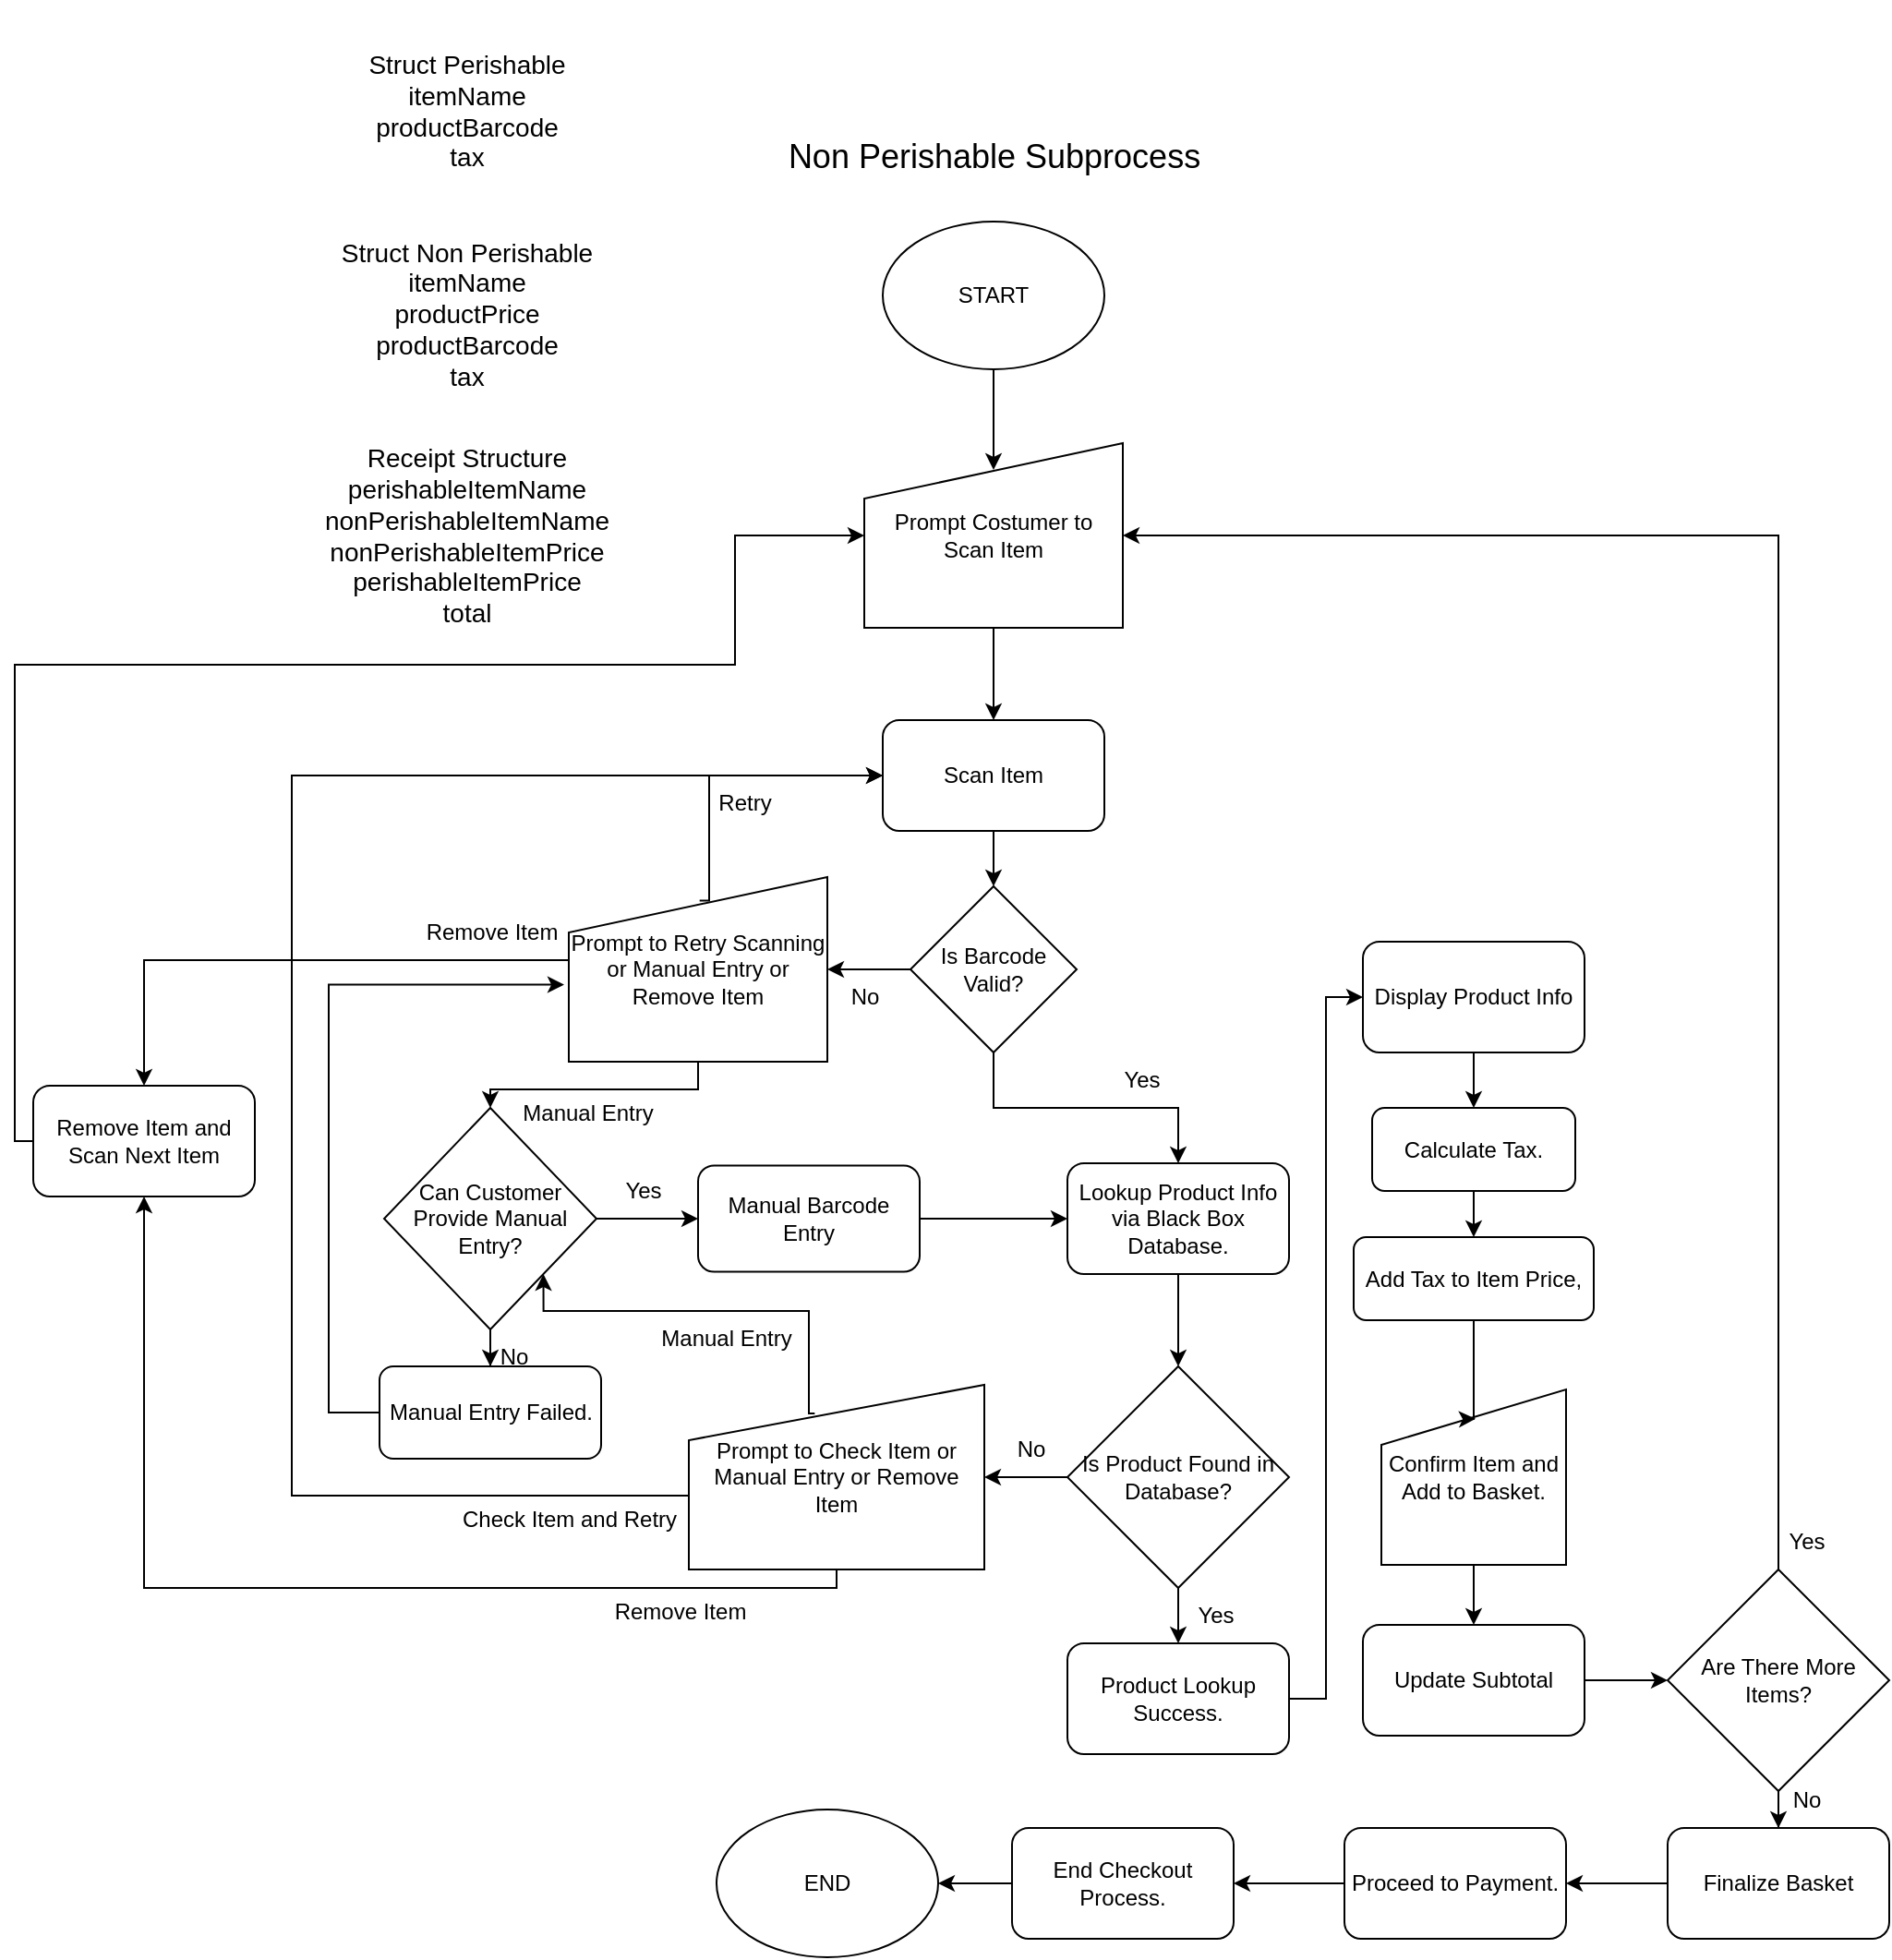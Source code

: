 <mxfile version="22.1.0" type="device">
  <diagram name="Page-1" id="xe2dITIoJmqR0y6jcv9a">
    <mxGraphModel dx="2524" dy="768" grid="1" gridSize="10" guides="1" tooltips="1" connect="1" arrows="1" fold="1" page="1" pageScale="1" pageWidth="850" pageHeight="1100" math="0" shadow="0">
      <root>
        <mxCell id="0" />
        <mxCell id="1" parent="0" />
        <mxCell id="Jx5n-4hsCiuhTFaqkO28-55" value="" style="group" parent="1" vertex="1" connectable="0">
          <mxGeometry x="70" y="75" width="665" height="995" as="geometry" />
        </mxCell>
        <mxCell id="Jx5n-4hsCiuhTFaqkO28-53" value="" style="group" parent="Jx5n-4hsCiuhTFaqkO28-55" vertex="1" connectable="0">
          <mxGeometry x="-210" y="-65" width="210" height="355" as="geometry" />
        </mxCell>
        <mxCell id="Jx5n-4hsCiuhTFaqkO28-49" value="&lt;font style=&quot;font-size: 14px;&quot;&gt;Struct Perishable &lt;br&gt;itemName&lt;br&gt;productBarcode&lt;br&gt;tax&lt;/font&gt;" style="text;html=1;strokeColor=none;fillColor=none;align=center;verticalAlign=middle;whiteSpace=wrap;rounded=0;" parent="Jx5n-4hsCiuhTFaqkO28-53" vertex="1">
          <mxGeometry x="40" width="130" height="120" as="geometry" />
        </mxCell>
        <mxCell id="Jx5n-4hsCiuhTFaqkO28-50" value="&lt;font style=&quot;font-size: 14px;&quot;&gt;Struct Non Perishable&lt;br&gt;itemName&lt;br style=&quot;border-color: var(--border-color);&quot;&gt;productPrice&lt;br&gt;productBarcode&lt;br&gt;tax&lt;br&gt;&lt;/font&gt;" style="text;html=1;strokeColor=none;fillColor=none;align=center;verticalAlign=middle;whiteSpace=wrap;rounded=0;" parent="Jx5n-4hsCiuhTFaqkO28-53" vertex="1">
          <mxGeometry x="35" y="120" width="140" height="100" as="geometry" />
        </mxCell>
        <mxCell id="Jx5n-4hsCiuhTFaqkO28-52" value="&lt;font style=&quot;font-size: 14px;&quot;&gt;Receipt Structure&lt;br&gt;perishableItemName&lt;br&gt;nonPerishableItemName&lt;br&gt;nonPerishableItemPrice&lt;br&gt;perishableItemPrice&lt;br&gt;total&lt;/font&gt;" style="text;html=1;strokeColor=none;fillColor=none;align=center;verticalAlign=middle;whiteSpace=wrap;rounded=0;" parent="Jx5n-4hsCiuhTFaqkO28-53" vertex="1">
          <mxGeometry y="225" width="210" height="130" as="geometry" />
        </mxCell>
        <mxCell id="p7JoVKrDlgdIuOftzYYz-1" value="START" style="ellipse;whiteSpace=wrap;html=1;container=0;" parent="Jx5n-4hsCiuhTFaqkO28-55" vertex="1">
          <mxGeometry x="120" y="55" width="120" height="80" as="geometry" />
        </mxCell>
        <mxCell id="Jx5n-4hsCiuhTFaqkO28-1" value="Prompt Costumer to Scan Item" style="shape=manualInput;whiteSpace=wrap;html=1;container=0;" parent="Jx5n-4hsCiuhTFaqkO28-55" vertex="1">
          <mxGeometry x="110" y="175" width="140" height="100" as="geometry" />
        </mxCell>
        <mxCell id="Jx5n-4hsCiuhTFaqkO28-2" value="Scan Item" style="rounded=1;whiteSpace=wrap;html=1;container=0;" parent="Jx5n-4hsCiuhTFaqkO28-55" vertex="1">
          <mxGeometry x="120" y="325" width="120" height="60" as="geometry" />
        </mxCell>
        <mxCell id="Jx5n-4hsCiuhTFaqkO28-4" style="edgeStyle=orthogonalEdgeStyle;rounded=0;orthogonalLoop=1;jettySize=auto;html=1;entryX=0.5;entryY=0;entryDx=0;entryDy=0;" parent="Jx5n-4hsCiuhTFaqkO28-55" source="Jx5n-4hsCiuhTFaqkO28-1" target="Jx5n-4hsCiuhTFaqkO28-2" edge="1">
          <mxGeometry relative="1" as="geometry" />
        </mxCell>
        <mxCell id="Jx5n-4hsCiuhTFaqkO28-3" style="edgeStyle=orthogonalEdgeStyle;rounded=0;orthogonalLoop=1;jettySize=auto;html=1;entryX=0.5;entryY=0.145;entryDx=0;entryDy=0;entryPerimeter=0;" parent="Jx5n-4hsCiuhTFaqkO28-55" source="p7JoVKrDlgdIuOftzYYz-1" target="Jx5n-4hsCiuhTFaqkO28-1" edge="1">
          <mxGeometry relative="1" as="geometry" />
        </mxCell>
        <mxCell id="Jx5n-4hsCiuhTFaqkO28-5" value="Is Barcode Valid?" style="rhombus;whiteSpace=wrap;html=1;container=0;" parent="Jx5n-4hsCiuhTFaqkO28-55" vertex="1">
          <mxGeometry x="135" y="415" width="90" height="90" as="geometry" />
        </mxCell>
        <mxCell id="Jx5n-4hsCiuhTFaqkO28-6" style="edgeStyle=orthogonalEdgeStyle;rounded=0;orthogonalLoop=1;jettySize=auto;html=1;entryX=0.5;entryY=0;entryDx=0;entryDy=0;" parent="Jx5n-4hsCiuhTFaqkO28-55" source="Jx5n-4hsCiuhTFaqkO28-2" target="Jx5n-4hsCiuhTFaqkO28-5" edge="1">
          <mxGeometry relative="1" as="geometry" />
        </mxCell>
        <mxCell id="Jx5n-4hsCiuhTFaqkO28-72" style="edgeStyle=orthogonalEdgeStyle;rounded=0;orthogonalLoop=1;jettySize=auto;html=1;entryX=0;entryY=0.5;entryDx=0;entryDy=0;exitX=0.506;exitY=0.127;exitDx=0;exitDy=0;exitPerimeter=0;" parent="Jx5n-4hsCiuhTFaqkO28-55" source="Jx5n-4hsCiuhTFaqkO28-7" target="Jx5n-4hsCiuhTFaqkO28-2" edge="1">
          <mxGeometry relative="1" as="geometry">
            <Array as="points">
              <mxPoint x="26" y="355" />
            </Array>
          </mxGeometry>
        </mxCell>
        <mxCell id="Jx5n-4hsCiuhTFaqkO28-7" value="Prompt to Retry Scanning or Manual Entry or Remove Item" style="shape=manualInput;whiteSpace=wrap;html=1;container=0;" parent="Jx5n-4hsCiuhTFaqkO28-55" vertex="1">
          <mxGeometry x="-50" y="410" width="140" height="100" as="geometry" />
        </mxCell>
        <mxCell id="Jx5n-4hsCiuhTFaqkO28-71" style="edgeStyle=orthogonalEdgeStyle;rounded=0;orthogonalLoop=1;jettySize=auto;html=1;entryX=1;entryY=0.5;entryDx=0;entryDy=0;" parent="Jx5n-4hsCiuhTFaqkO28-55" source="Jx5n-4hsCiuhTFaqkO28-5" target="Jx5n-4hsCiuhTFaqkO28-7" edge="1">
          <mxGeometry relative="1" as="geometry" />
        </mxCell>
        <mxCell id="Jx5n-4hsCiuhTFaqkO28-9" value="No" style="text;html=1;align=center;verticalAlign=middle;resizable=0;points=[];autosize=1;strokeColor=none;fillColor=none;container=0;" parent="Jx5n-4hsCiuhTFaqkO28-55" vertex="1">
          <mxGeometry x="90" y="460" width="40" height="30" as="geometry" />
        </mxCell>
        <mxCell id="Jx5n-4hsCiuhTFaqkO28-15" value="Lookup Product Info via Black Box Database." style="rounded=1;whiteSpace=wrap;html=1;container=0;" parent="Jx5n-4hsCiuhTFaqkO28-55" vertex="1">
          <mxGeometry x="220" y="565" width="120" height="60" as="geometry" />
        </mxCell>
        <mxCell id="Jx5n-4hsCiuhTFaqkO28-16" style="edgeStyle=orthogonalEdgeStyle;rounded=0;orthogonalLoop=1;jettySize=auto;html=1;entryX=0.5;entryY=0;entryDx=0;entryDy=0;" parent="Jx5n-4hsCiuhTFaqkO28-55" source="Jx5n-4hsCiuhTFaqkO28-5" target="Jx5n-4hsCiuhTFaqkO28-15" edge="1">
          <mxGeometry relative="1" as="geometry" />
        </mxCell>
        <mxCell id="Jx5n-4hsCiuhTFaqkO28-17" value="Is Product Found in Database?" style="rhombus;whiteSpace=wrap;html=1;container=0;" parent="Jx5n-4hsCiuhTFaqkO28-55" vertex="1">
          <mxGeometry x="220" y="675" width="120" height="120" as="geometry" />
        </mxCell>
        <mxCell id="Jx5n-4hsCiuhTFaqkO28-18" style="edgeStyle=orthogonalEdgeStyle;rounded=0;orthogonalLoop=1;jettySize=auto;html=1;entryX=0.5;entryY=0;entryDx=0;entryDy=0;" parent="Jx5n-4hsCiuhTFaqkO28-55" source="Jx5n-4hsCiuhTFaqkO28-15" target="Jx5n-4hsCiuhTFaqkO28-17" edge="1">
          <mxGeometry relative="1" as="geometry" />
        </mxCell>
        <mxCell id="Jx5n-4hsCiuhTFaqkO28-21" value="No" style="text;html=1;align=center;verticalAlign=middle;resizable=0;points=[];autosize=1;strokeColor=none;fillColor=none;container=0;" parent="Jx5n-4hsCiuhTFaqkO28-55" vertex="1">
          <mxGeometry x="180" y="705" width="40" height="30" as="geometry" />
        </mxCell>
        <mxCell id="Jx5n-4hsCiuhTFaqkO28-22" value="Yes" style="text;html=1;align=center;verticalAlign=middle;resizable=0;points=[];autosize=1;strokeColor=none;fillColor=none;container=0;" parent="Jx5n-4hsCiuhTFaqkO28-55" vertex="1">
          <mxGeometry x="240" y="505" width="40" height="30" as="geometry" />
        </mxCell>
        <mxCell id="Jx5n-4hsCiuhTFaqkO28-23" value="Product Lookup Success." style="rounded=1;whiteSpace=wrap;html=1;container=0;" parent="Jx5n-4hsCiuhTFaqkO28-55" vertex="1">
          <mxGeometry x="220" y="825" width="120" height="60" as="geometry" />
        </mxCell>
        <mxCell id="Jx5n-4hsCiuhTFaqkO28-24" style="edgeStyle=orthogonalEdgeStyle;rounded=0;orthogonalLoop=1;jettySize=auto;html=1;entryX=0.5;entryY=0;entryDx=0;entryDy=0;" parent="Jx5n-4hsCiuhTFaqkO28-55" source="Jx5n-4hsCiuhTFaqkO28-17" target="Jx5n-4hsCiuhTFaqkO28-23" edge="1">
          <mxGeometry relative="1" as="geometry" />
        </mxCell>
        <mxCell id="Jx5n-4hsCiuhTFaqkO28-25" value="Yes" style="text;html=1;align=center;verticalAlign=middle;resizable=0;points=[];autosize=1;strokeColor=none;fillColor=none;container=0;" parent="Jx5n-4hsCiuhTFaqkO28-55" vertex="1">
          <mxGeometry x="280" y="795" width="40" height="30" as="geometry" />
        </mxCell>
        <mxCell id="Jx5n-4hsCiuhTFaqkO28-26" value="Confirm Item and Add to Basket." style="shape=manualInput;whiteSpace=wrap;html=1;container=0;" parent="Jx5n-4hsCiuhTFaqkO28-55" vertex="1">
          <mxGeometry x="390" y="687.5" width="100" height="95" as="geometry" />
        </mxCell>
        <mxCell id="Jx5n-4hsCiuhTFaqkO28-29" value="Update Subtotal" style="rounded=1;whiteSpace=wrap;html=1;container=0;" parent="Jx5n-4hsCiuhTFaqkO28-55" vertex="1">
          <mxGeometry x="380" y="815" width="120" height="60" as="geometry" />
        </mxCell>
        <mxCell id="Jx5n-4hsCiuhTFaqkO28-30" style="edgeStyle=orthogonalEdgeStyle;rounded=0;orthogonalLoop=1;jettySize=auto;html=1;entryX=0.5;entryY=0;entryDx=0;entryDy=0;" parent="Jx5n-4hsCiuhTFaqkO28-55" source="Jx5n-4hsCiuhTFaqkO28-26" target="Jx5n-4hsCiuhTFaqkO28-29" edge="1">
          <mxGeometry relative="1" as="geometry" />
        </mxCell>
        <mxCell id="Jx5n-4hsCiuhTFaqkO28-34" value="Finalize Basket" style="rounded=1;whiteSpace=wrap;html=1;container=0;" parent="Jx5n-4hsCiuhTFaqkO28-55" vertex="1">
          <mxGeometry x="545" y="925" width="120" height="60" as="geometry" />
        </mxCell>
        <mxCell id="Jx5n-4hsCiuhTFaqkO28-35" value="Proceed to Payment." style="rounded=1;whiteSpace=wrap;html=1;container=0;" parent="Jx5n-4hsCiuhTFaqkO28-55" vertex="1">
          <mxGeometry x="370" y="925" width="120" height="60" as="geometry" />
        </mxCell>
        <mxCell id="Jx5n-4hsCiuhTFaqkO28-38" style="edgeStyle=orthogonalEdgeStyle;rounded=0;orthogonalLoop=1;jettySize=auto;html=1;entryX=1;entryY=0.5;entryDx=0;entryDy=0;" parent="Jx5n-4hsCiuhTFaqkO28-55" source="Jx5n-4hsCiuhTFaqkO28-34" target="Jx5n-4hsCiuhTFaqkO28-35" edge="1">
          <mxGeometry relative="1" as="geometry" />
        </mxCell>
        <mxCell id="Jx5n-4hsCiuhTFaqkO28-36" value="End Checkout Process." style="rounded=1;whiteSpace=wrap;html=1;container=0;" parent="Jx5n-4hsCiuhTFaqkO28-55" vertex="1">
          <mxGeometry x="190" y="925" width="120" height="60" as="geometry" />
        </mxCell>
        <mxCell id="Jx5n-4hsCiuhTFaqkO28-39" style="edgeStyle=orthogonalEdgeStyle;rounded=0;orthogonalLoop=1;jettySize=auto;html=1;entryX=1;entryY=0.5;entryDx=0;entryDy=0;" parent="Jx5n-4hsCiuhTFaqkO28-55" source="Jx5n-4hsCiuhTFaqkO28-35" target="Jx5n-4hsCiuhTFaqkO28-36" edge="1">
          <mxGeometry relative="1" as="geometry" />
        </mxCell>
        <mxCell id="Jx5n-4hsCiuhTFaqkO28-40" value="Yes" style="text;html=1;align=center;verticalAlign=middle;resizable=0;points=[];autosize=1;strokeColor=none;fillColor=none;container=0;" parent="Jx5n-4hsCiuhTFaqkO28-55" vertex="1">
          <mxGeometry x="600" y="755" width="40" height="30" as="geometry" />
        </mxCell>
        <mxCell id="Jx5n-4hsCiuhTFaqkO28-43" style="edgeStyle=orthogonalEdgeStyle;rounded=0;orthogonalLoop=1;jettySize=auto;html=1;entryX=0.5;entryY=0;entryDx=0;entryDy=0;" parent="Jx5n-4hsCiuhTFaqkO28-55" source="Jx5n-4hsCiuhTFaqkO28-41" target="Jx5n-4hsCiuhTFaqkO28-34" edge="1">
          <mxGeometry relative="1" as="geometry" />
        </mxCell>
        <mxCell id="Jx5n-4hsCiuhTFaqkO28-44" style="edgeStyle=orthogonalEdgeStyle;rounded=0;orthogonalLoop=1;jettySize=auto;html=1;entryX=1;entryY=0.5;entryDx=0;entryDy=0;" parent="Jx5n-4hsCiuhTFaqkO28-55" source="Jx5n-4hsCiuhTFaqkO28-41" target="Jx5n-4hsCiuhTFaqkO28-1" edge="1">
          <mxGeometry relative="1" as="geometry">
            <Array as="points">
              <mxPoint x="605" y="225" />
            </Array>
          </mxGeometry>
        </mxCell>
        <mxCell id="Jx5n-4hsCiuhTFaqkO28-41" value="Are There More Items?" style="rhombus;whiteSpace=wrap;html=1;container=0;" parent="Jx5n-4hsCiuhTFaqkO28-55" vertex="1">
          <mxGeometry x="545" y="785" width="120" height="120" as="geometry" />
        </mxCell>
        <mxCell id="Jx5n-4hsCiuhTFaqkO28-42" style="edgeStyle=orthogonalEdgeStyle;rounded=0;orthogonalLoop=1;jettySize=auto;html=1;entryX=0;entryY=0.5;entryDx=0;entryDy=0;" parent="Jx5n-4hsCiuhTFaqkO28-55" source="Jx5n-4hsCiuhTFaqkO28-29" target="Jx5n-4hsCiuhTFaqkO28-41" edge="1">
          <mxGeometry relative="1" as="geometry" />
        </mxCell>
        <mxCell id="Jx5n-4hsCiuhTFaqkO28-45" value="No" style="text;html=1;align=center;verticalAlign=middle;resizable=0;points=[];autosize=1;strokeColor=none;fillColor=none;container=0;" parent="Jx5n-4hsCiuhTFaqkO28-55" vertex="1">
          <mxGeometry x="600" y="895" width="40" height="30" as="geometry" />
        </mxCell>
        <mxCell id="Jx5n-4hsCiuhTFaqkO28-46" value="END" style="ellipse;whiteSpace=wrap;html=1;container=0;" parent="Jx5n-4hsCiuhTFaqkO28-55" vertex="1">
          <mxGeometry x="30" y="915" width="120" height="80" as="geometry" />
        </mxCell>
        <mxCell id="Jx5n-4hsCiuhTFaqkO28-47" style="edgeStyle=orthogonalEdgeStyle;rounded=0;orthogonalLoop=1;jettySize=auto;html=1;entryX=1;entryY=0.5;entryDx=0;entryDy=0;" parent="Jx5n-4hsCiuhTFaqkO28-55" source="Jx5n-4hsCiuhTFaqkO28-36" target="Jx5n-4hsCiuhTFaqkO28-46" edge="1">
          <mxGeometry relative="1" as="geometry" />
        </mxCell>
        <mxCell id="Jx5n-4hsCiuhTFaqkO28-54" value="&lt;font style=&quot;font-size: 18px;&quot;&gt;Non Perishable Subprocess&lt;/font&gt;" style="text;html=1;align=center;verticalAlign=middle;resizable=0;points=[];autosize=1;strokeColor=none;fillColor=none;container=0;" parent="Jx5n-4hsCiuhTFaqkO28-55" vertex="1">
          <mxGeometry x="55" width="250" height="40" as="geometry" />
        </mxCell>
        <mxCell id="Jx5n-4hsCiuhTFaqkO28-56" value="Display Product Info" style="rounded=1;whiteSpace=wrap;html=1;container=0;" parent="Jx5n-4hsCiuhTFaqkO28-55" vertex="1">
          <mxGeometry x="380" y="445" width="120" height="60" as="geometry" />
        </mxCell>
        <mxCell id="Jx5n-4hsCiuhTFaqkO28-57" style="edgeStyle=orthogonalEdgeStyle;rounded=0;orthogonalLoop=1;jettySize=auto;html=1;entryX=0;entryY=0.5;entryDx=0;entryDy=0;" parent="Jx5n-4hsCiuhTFaqkO28-55" source="Jx5n-4hsCiuhTFaqkO28-23" target="Jx5n-4hsCiuhTFaqkO28-56" edge="1">
          <mxGeometry relative="1" as="geometry" />
        </mxCell>
        <mxCell id="Jx5n-4hsCiuhTFaqkO28-59" value="Calculate Tax." style="rounded=1;whiteSpace=wrap;html=1;container=0;" parent="Jx5n-4hsCiuhTFaqkO28-55" vertex="1">
          <mxGeometry x="385" y="535" width="110" height="45" as="geometry" />
        </mxCell>
        <mxCell id="Jx5n-4hsCiuhTFaqkO28-63" style="edgeStyle=orthogonalEdgeStyle;rounded=0;orthogonalLoop=1;jettySize=auto;html=1;entryX=0.5;entryY=0;entryDx=0;entryDy=0;" parent="Jx5n-4hsCiuhTFaqkO28-55" source="Jx5n-4hsCiuhTFaqkO28-56" target="Jx5n-4hsCiuhTFaqkO28-59" edge="1">
          <mxGeometry relative="1" as="geometry" />
        </mxCell>
        <mxCell id="Jx5n-4hsCiuhTFaqkO28-64" value="Add Tax to Item Price," style="rounded=1;whiteSpace=wrap;html=1;container=0;" parent="Jx5n-4hsCiuhTFaqkO28-55" vertex="1">
          <mxGeometry x="375" y="605" width="130" height="45" as="geometry" />
        </mxCell>
        <mxCell id="Jx5n-4hsCiuhTFaqkO28-65" style="edgeStyle=orthogonalEdgeStyle;rounded=0;orthogonalLoop=1;jettySize=auto;html=1;entryX=0.5;entryY=0;entryDx=0;entryDy=0;" parent="Jx5n-4hsCiuhTFaqkO28-55" source="Jx5n-4hsCiuhTFaqkO28-59" target="Jx5n-4hsCiuhTFaqkO28-64" edge="1">
          <mxGeometry relative="1" as="geometry" />
        </mxCell>
        <mxCell id="Jx5n-4hsCiuhTFaqkO28-66" style="edgeStyle=orthogonalEdgeStyle;rounded=0;orthogonalLoop=1;jettySize=auto;html=1;entryX=0.51;entryY=0.167;entryDx=0;entryDy=0;entryPerimeter=0;" parent="Jx5n-4hsCiuhTFaqkO28-55" source="Jx5n-4hsCiuhTFaqkO28-64" target="Jx5n-4hsCiuhTFaqkO28-26" edge="1">
          <mxGeometry relative="1" as="geometry">
            <Array as="points">
              <mxPoint x="440" y="703" />
            </Array>
          </mxGeometry>
        </mxCell>
        <mxCell id="Jx5n-4hsCiuhTFaqkO28-93" style="edgeStyle=orthogonalEdgeStyle;rounded=0;orthogonalLoop=1;jettySize=auto;html=1;entryX=0;entryY=0.5;entryDx=0;entryDy=0;" parent="Jx5n-4hsCiuhTFaqkO28-55" source="Jx5n-4hsCiuhTFaqkO28-67" target="Jx5n-4hsCiuhTFaqkO28-2" edge="1">
          <mxGeometry relative="1" as="geometry">
            <Array as="points">
              <mxPoint x="-200" y="745" />
              <mxPoint x="-200" y="355" />
            </Array>
          </mxGeometry>
        </mxCell>
        <mxCell id="Jx5n-4hsCiuhTFaqkO28-67" value="Prompt to Check Item or Manual Entry or Remove Item" style="shape=manualInput;whiteSpace=wrap;html=1;container=0;" parent="Jx5n-4hsCiuhTFaqkO28-55" vertex="1">
          <mxGeometry x="15" y="685" width="160" height="100" as="geometry" />
        </mxCell>
        <mxCell id="Jx5n-4hsCiuhTFaqkO28-68" style="edgeStyle=orthogonalEdgeStyle;rounded=0;orthogonalLoop=1;jettySize=auto;html=1;entryX=1;entryY=0.5;entryDx=0;entryDy=0;" parent="Jx5n-4hsCiuhTFaqkO28-55" source="Jx5n-4hsCiuhTFaqkO28-17" target="Jx5n-4hsCiuhTFaqkO28-67" edge="1">
          <mxGeometry relative="1" as="geometry" />
        </mxCell>
        <mxCell id="Jx5n-4hsCiuhTFaqkO28-73" value="Retry" style="text;html=1;align=center;verticalAlign=middle;resizable=0;points=[];autosize=1;strokeColor=none;fillColor=none;container=0;" parent="Jx5n-4hsCiuhTFaqkO28-55" vertex="1">
          <mxGeometry x="20" y="355" width="50" height="30" as="geometry" />
        </mxCell>
        <mxCell id="Jx5n-4hsCiuhTFaqkO28-80" style="edgeStyle=orthogonalEdgeStyle;rounded=0;orthogonalLoop=1;jettySize=auto;html=1;" parent="Jx5n-4hsCiuhTFaqkO28-55" source="Jx5n-4hsCiuhTFaqkO28-78" edge="1">
          <mxGeometry relative="1" as="geometry">
            <mxPoint x="220" y="595" as="targetPoint" />
          </mxGeometry>
        </mxCell>
        <mxCell id="Jx5n-4hsCiuhTFaqkO28-78" value="Manual Barcode Entry" style="rounded=1;whiteSpace=wrap;html=1;container=0;" parent="Jx5n-4hsCiuhTFaqkO28-55" vertex="1">
          <mxGeometry x="20" y="566.25" width="120" height="57.5" as="geometry" />
        </mxCell>
        <mxCell id="Jx5n-4hsCiuhTFaqkO28-91" value="Manual Entry" style="text;html=1;align=center;verticalAlign=middle;resizable=0;points=[];autosize=1;strokeColor=none;fillColor=none;container=0;" parent="Jx5n-4hsCiuhTFaqkO28-55" vertex="1">
          <mxGeometry x="-10" y="645" width="90" height="30" as="geometry" />
        </mxCell>
        <mxCell id="Jx5n-4hsCiuhTFaqkO28-79" style="edgeStyle=orthogonalEdgeStyle;rounded=0;orthogonalLoop=1;jettySize=auto;html=1;entryX=0;entryY=0.5;entryDx=0;entryDy=0;" parent="1" source="Jx5n-4hsCiuhTFaqkO28-76" target="Jx5n-4hsCiuhTFaqkO28-78" edge="1">
          <mxGeometry relative="1" as="geometry" />
        </mxCell>
        <mxCell id="Jx5n-4hsCiuhTFaqkO28-83" style="edgeStyle=orthogonalEdgeStyle;rounded=0;orthogonalLoop=1;jettySize=auto;html=1;entryX=0.5;entryY=0;entryDx=0;entryDy=0;" parent="1" source="Jx5n-4hsCiuhTFaqkO28-76" target="Jx5n-4hsCiuhTFaqkO28-82" edge="1">
          <mxGeometry relative="1" as="geometry" />
        </mxCell>
        <mxCell id="Jx5n-4hsCiuhTFaqkO28-76" value="Can Customer Provide Manual Entry?" style="rhombus;whiteSpace=wrap;html=1;container=0;" parent="1" vertex="1">
          <mxGeometry x="-80" y="610" width="115" height="120" as="geometry" />
        </mxCell>
        <mxCell id="Jx5n-4hsCiuhTFaqkO28-77" style="edgeStyle=orthogonalEdgeStyle;rounded=0;orthogonalLoop=1;jettySize=auto;html=1;exitX=0.5;exitY=1;exitDx=0;exitDy=0;entryX=0.5;entryY=0;entryDx=0;entryDy=0;" parent="1" source="Jx5n-4hsCiuhTFaqkO28-7" target="Jx5n-4hsCiuhTFaqkO28-76" edge="1">
          <mxGeometry relative="1" as="geometry">
            <Array as="points">
              <mxPoint x="90" y="600" />
              <mxPoint x="-23" y="600" />
            </Array>
          </mxGeometry>
        </mxCell>
        <mxCell id="Jx5n-4hsCiuhTFaqkO28-81" value="Yes" style="text;html=1;align=center;verticalAlign=middle;resizable=0;points=[];autosize=1;strokeColor=none;fillColor=none;container=0;" parent="1" vertex="1">
          <mxGeometry x="40" y="640" width="40" height="30" as="geometry" />
        </mxCell>
        <mxCell id="Jx5n-4hsCiuhTFaqkO28-82" value="Manual Entry Failed." style="rounded=1;whiteSpace=wrap;html=1;container=0;" parent="1" vertex="1">
          <mxGeometry x="-82.5" y="750" width="120" height="50" as="geometry" />
        </mxCell>
        <mxCell id="Jx5n-4hsCiuhTFaqkO28-84" style="edgeStyle=orthogonalEdgeStyle;rounded=0;orthogonalLoop=1;jettySize=auto;html=1;entryX=-0.018;entryY=0.583;entryDx=0;entryDy=0;entryPerimeter=0;exitX=0;exitY=0.5;exitDx=0;exitDy=0;" parent="1" source="Jx5n-4hsCiuhTFaqkO28-82" target="Jx5n-4hsCiuhTFaqkO28-7" edge="1">
          <mxGeometry relative="1" as="geometry">
            <Array as="points">
              <mxPoint x="-110" y="775" />
              <mxPoint x="-110" y="543" />
            </Array>
          </mxGeometry>
        </mxCell>
        <mxCell id="Jx5n-4hsCiuhTFaqkO28-85" value="No" style="text;html=1;align=center;verticalAlign=middle;resizable=0;points=[];autosize=1;strokeColor=none;fillColor=none;container=0;" parent="1" vertex="1">
          <mxGeometry x="-30" y="730" width="40" height="30" as="geometry" />
        </mxCell>
        <mxCell id="Jx5n-4hsCiuhTFaqkO28-86" value="Manual Entry" style="text;html=1;align=center;verticalAlign=middle;resizable=0;points=[];autosize=1;strokeColor=none;fillColor=none;container=0;" parent="1" vertex="1">
          <mxGeometry x="-15" y="598" width="90" height="30" as="geometry" />
        </mxCell>
        <mxCell id="Jx5n-4hsCiuhTFaqkO28-94" value="Check Item and Retry" style="text;html=1;align=center;verticalAlign=middle;resizable=0;points=[];autosize=1;strokeColor=none;fillColor=none;container=0;" parent="1" vertex="1">
          <mxGeometry x="-50" y="818" width="140" height="30" as="geometry" />
        </mxCell>
        <mxCell id="Jx5n-4hsCiuhTFaqkO28-101" style="edgeStyle=orthogonalEdgeStyle;rounded=0;orthogonalLoop=1;jettySize=auto;html=1;entryX=0;entryY=0.5;entryDx=0;entryDy=0;" parent="1" source="Jx5n-4hsCiuhTFaqkO28-95" target="Jx5n-4hsCiuhTFaqkO28-1" edge="1">
          <mxGeometry relative="1" as="geometry">
            <Array as="points">
              <mxPoint x="-280" y="628" />
              <mxPoint x="-280" y="370" />
              <mxPoint x="110" y="370" />
              <mxPoint x="110" y="300" />
            </Array>
          </mxGeometry>
        </mxCell>
        <mxCell id="Jx5n-4hsCiuhTFaqkO28-95" value="Remove Item and Scan Next Item" style="rounded=1;whiteSpace=wrap;html=1;container=0;" parent="1" vertex="1">
          <mxGeometry x="-270" y="598" width="120" height="60" as="geometry" />
        </mxCell>
        <mxCell id="Jx5n-4hsCiuhTFaqkO28-96" style="edgeStyle=orthogonalEdgeStyle;rounded=0;orthogonalLoop=1;jettySize=auto;html=1;entryX=0.5;entryY=1;entryDx=0;entryDy=0;" parent="1" source="Jx5n-4hsCiuhTFaqkO28-67" target="Jx5n-4hsCiuhTFaqkO28-95" edge="1">
          <mxGeometry relative="1" as="geometry">
            <Array as="points">
              <mxPoint x="165" y="870" />
              <mxPoint x="-210" y="870" />
            </Array>
          </mxGeometry>
        </mxCell>
        <mxCell id="Jx5n-4hsCiuhTFaqkO28-97" value="Remove Item" style="text;html=1;align=center;verticalAlign=middle;resizable=0;points=[];autosize=1;strokeColor=none;fillColor=none;container=0;" parent="1" vertex="1">
          <mxGeometry x="35" y="868" width="90" height="30" as="geometry" />
        </mxCell>
        <mxCell id="Jx5n-4hsCiuhTFaqkO28-98" style="edgeStyle=orthogonalEdgeStyle;rounded=0;orthogonalLoop=1;jettySize=auto;html=1;entryX=0.5;entryY=0;entryDx=0;entryDy=0;" parent="1" source="Jx5n-4hsCiuhTFaqkO28-7" target="Jx5n-4hsCiuhTFaqkO28-95" edge="1">
          <mxGeometry relative="1" as="geometry">
            <Array as="points">
              <mxPoint x="-210" y="530" />
            </Array>
          </mxGeometry>
        </mxCell>
        <mxCell id="Jx5n-4hsCiuhTFaqkO28-99" value="Remove Item" style="text;html=1;align=center;verticalAlign=middle;resizable=0;points=[];autosize=1;strokeColor=none;fillColor=none;container=0;" parent="1" vertex="1">
          <mxGeometry x="-67.5" y="500" width="90" height="30" as="geometry" />
        </mxCell>
        <mxCell id="Jx5n-4hsCiuhTFaqkO28-92" style="edgeStyle=orthogonalEdgeStyle;rounded=0;orthogonalLoop=1;jettySize=auto;html=1;entryX=1;entryY=1;entryDx=0;entryDy=0;exitX=0.426;exitY=0.155;exitDx=0;exitDy=0;exitPerimeter=0;" parent="1" source="Jx5n-4hsCiuhTFaqkO28-67" target="Jx5n-4hsCiuhTFaqkO28-76" edge="1">
          <mxGeometry relative="1" as="geometry">
            <mxPoint x="150" y="770" as="sourcePoint" />
            <Array as="points">
              <mxPoint x="150" y="776" />
              <mxPoint x="150" y="720" />
              <mxPoint x="6" y="720" />
            </Array>
          </mxGeometry>
        </mxCell>
      </root>
    </mxGraphModel>
  </diagram>
</mxfile>
